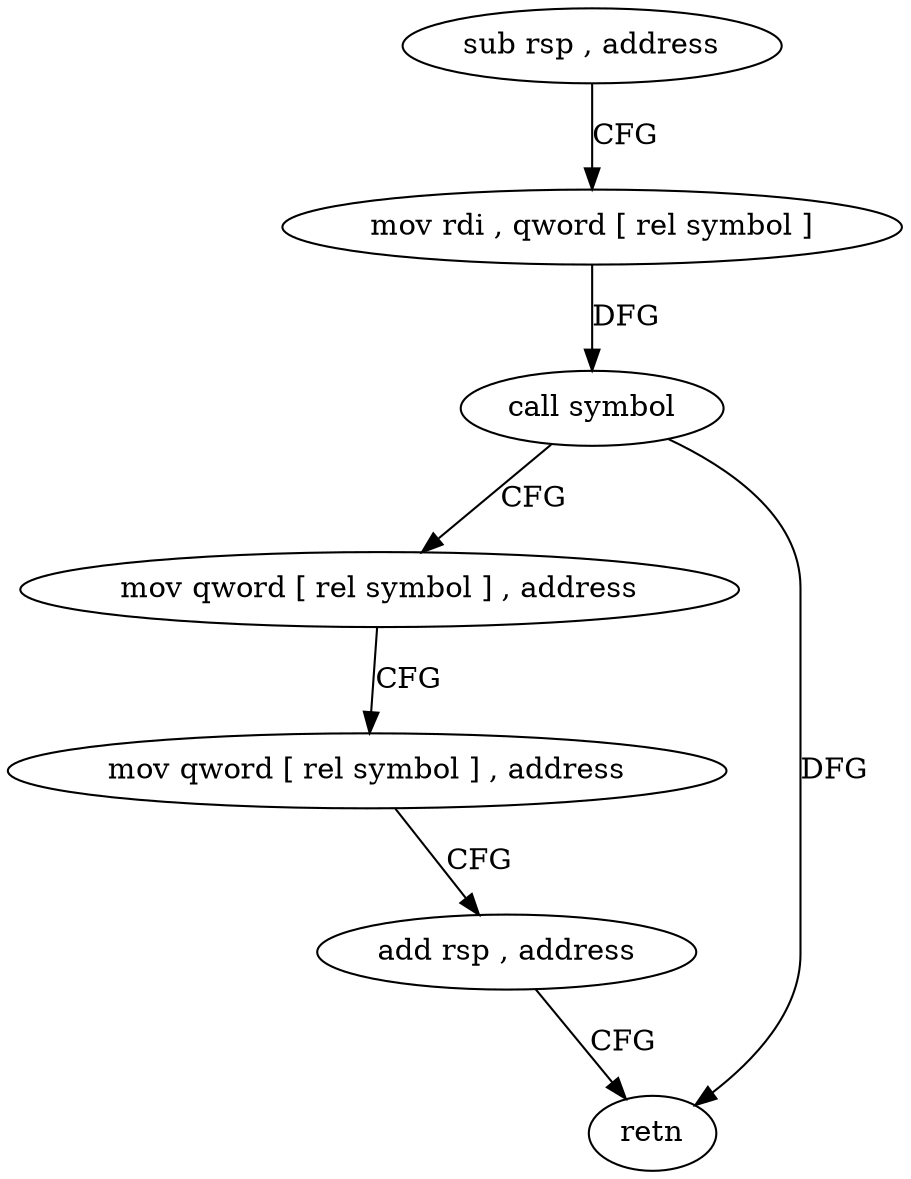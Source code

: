 digraph "func" {
"4259608" [label = "sub rsp , address" ]
"4259612" [label = "mov rdi , qword [ rel symbol ]" ]
"4259619" [label = "call symbol" ]
"4259624" [label = "mov qword [ rel symbol ] , address" ]
"4259635" [label = "mov qword [ rel symbol ] , address" ]
"4259646" [label = "add rsp , address" ]
"4259650" [label = "retn" ]
"4259608" -> "4259612" [ label = "CFG" ]
"4259612" -> "4259619" [ label = "DFG" ]
"4259619" -> "4259624" [ label = "CFG" ]
"4259619" -> "4259650" [ label = "DFG" ]
"4259624" -> "4259635" [ label = "CFG" ]
"4259635" -> "4259646" [ label = "CFG" ]
"4259646" -> "4259650" [ label = "CFG" ]
}
